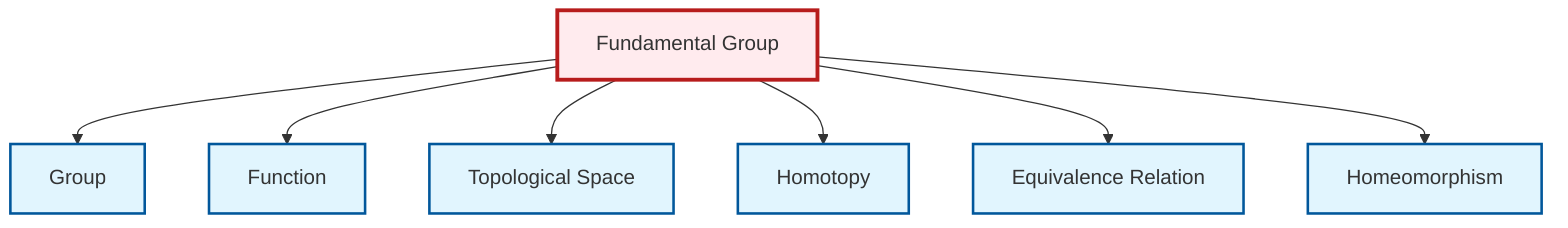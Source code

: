 graph TD
    classDef definition fill:#e1f5fe,stroke:#01579b,stroke-width:2px
    classDef theorem fill:#f3e5f5,stroke:#4a148c,stroke-width:2px
    classDef axiom fill:#fff3e0,stroke:#e65100,stroke-width:2px
    classDef example fill:#e8f5e9,stroke:#1b5e20,stroke-width:2px
    classDef current fill:#ffebee,stroke:#b71c1c,stroke-width:3px
    def-equivalence-relation["Equivalence Relation"]:::definition
    def-topological-space["Topological Space"]:::definition
    def-fundamental-group["Fundamental Group"]:::definition
    def-function["Function"]:::definition
    def-group["Group"]:::definition
    def-homeomorphism["Homeomorphism"]:::definition
    def-homotopy["Homotopy"]:::definition
    def-fundamental-group --> def-group
    def-fundamental-group --> def-function
    def-fundamental-group --> def-topological-space
    def-fundamental-group --> def-homotopy
    def-fundamental-group --> def-equivalence-relation
    def-fundamental-group --> def-homeomorphism
    class def-fundamental-group current